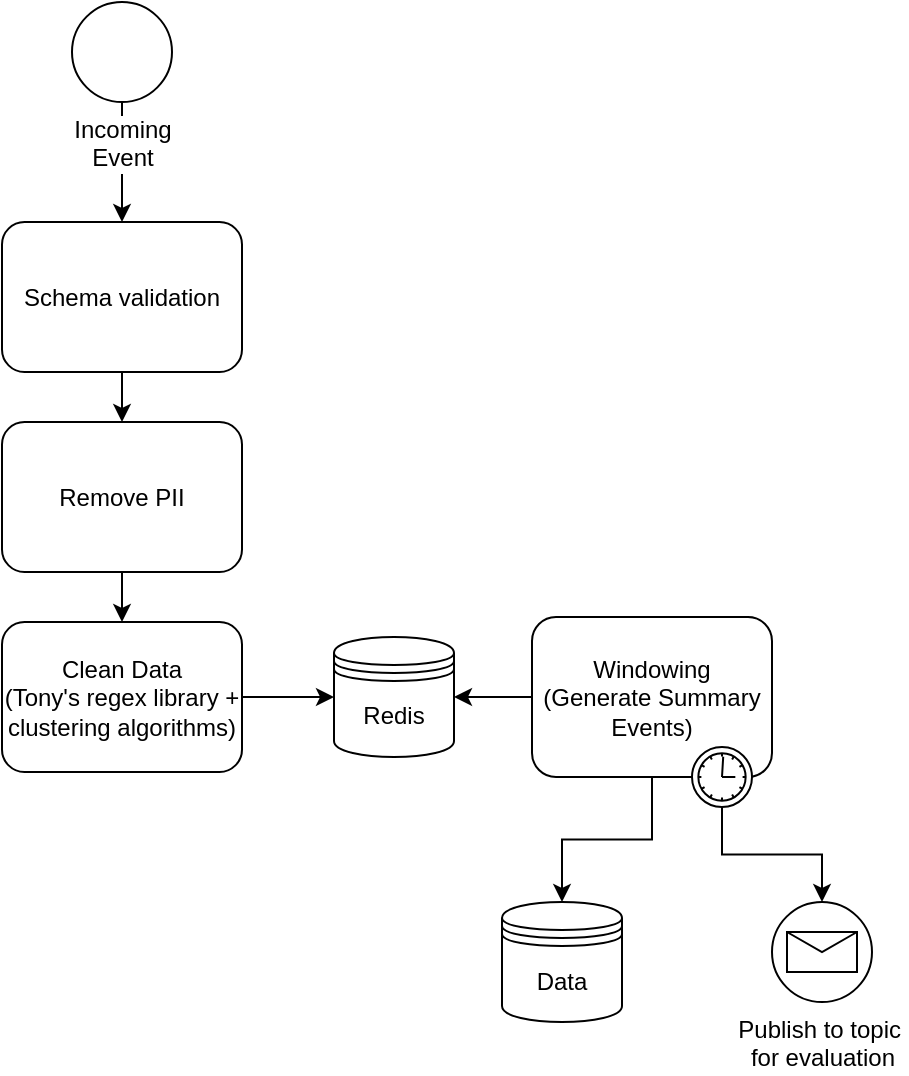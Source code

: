 <mxfile version="12.8.5" type="github">
  <diagram id="MGW3t9JJ5tdjA3pF_L8j" name="Page-1">
    <mxGraphModel dx="821" dy="579" grid="1" gridSize="10" guides="1" tooltips="1" connect="1" arrows="1" fold="1" page="1" pageScale="1" pageWidth="850" pageHeight="1100" math="0" shadow="0">
      <root>
        <mxCell id="0" />
        <mxCell id="1" parent="0" />
        <mxCell id="W9ueboVdgsatp0wUjmkJ-10" style="edgeStyle=orthogonalEdgeStyle;rounded=0;orthogonalLoop=1;jettySize=auto;html=1;exitX=0.5;exitY=1;exitDx=0;exitDy=0;entryX=0.5;entryY=0;entryDx=0;entryDy=0;" edge="1" parent="1" source="73GPmBuRIytCr_D19QKe-1" target="W9ueboVdgsatp0wUjmkJ-2">
          <mxGeometry relative="1" as="geometry" />
        </mxCell>
        <mxCell id="73GPmBuRIytCr_D19QKe-1" value="Incoming&lt;br&gt;Event" style="shape=mxgraph.bpmn.shape;html=1;verticalLabelPosition=bottom;labelBackgroundColor=#ffffff;verticalAlign=top;align=center;perimeter=ellipsePerimeter;outlineConnect=0;outline=standard;symbol=general;" parent="1" vertex="1">
          <mxGeometry x="210" y="30" width="50" height="50" as="geometry" />
        </mxCell>
        <mxCell id="W9ueboVdgsatp0wUjmkJ-12" style="edgeStyle=orthogonalEdgeStyle;rounded=0;orthogonalLoop=1;jettySize=auto;html=1;exitX=0.5;exitY=1;exitDx=0;exitDy=0;entryX=0.5;entryY=0;entryDx=0;entryDy=0;" edge="1" parent="1" source="W9ueboVdgsatp0wUjmkJ-1" target="W9ueboVdgsatp0wUjmkJ-5">
          <mxGeometry relative="1" as="geometry" />
        </mxCell>
        <mxCell id="W9ueboVdgsatp0wUjmkJ-1" value="Remove PII" style="shape=ext;rounded=1;html=1;whiteSpace=wrap;" vertex="1" parent="1">
          <mxGeometry x="175" y="240" width="120" height="75" as="geometry" />
        </mxCell>
        <mxCell id="W9ueboVdgsatp0wUjmkJ-11" value="" style="edgeStyle=orthogonalEdgeStyle;rounded=0;orthogonalLoop=1;jettySize=auto;html=1;" edge="1" parent="1" source="W9ueboVdgsatp0wUjmkJ-2" target="W9ueboVdgsatp0wUjmkJ-1">
          <mxGeometry relative="1" as="geometry" />
        </mxCell>
        <mxCell id="W9ueboVdgsatp0wUjmkJ-2" value="Schema validation" style="shape=ext;rounded=1;html=1;whiteSpace=wrap;" vertex="1" parent="1">
          <mxGeometry x="175" y="140" width="120" height="75" as="geometry" />
        </mxCell>
        <mxCell id="W9ueboVdgsatp0wUjmkJ-8" style="edgeStyle=orthogonalEdgeStyle;rounded=0;orthogonalLoop=1;jettySize=auto;html=1;exitX=0;exitY=0.5;exitDx=0;exitDy=0;entryX=1;entryY=0.5;entryDx=0;entryDy=0;" edge="1" parent="1" source="W9ueboVdgsatp0wUjmkJ-3" target="W9ueboVdgsatp0wUjmkJ-6">
          <mxGeometry relative="1" as="geometry" />
        </mxCell>
        <mxCell id="W9ueboVdgsatp0wUjmkJ-13" style="edgeStyle=orthogonalEdgeStyle;rounded=0;orthogonalLoop=1;jettySize=auto;html=1;exitX=0.5;exitY=1;exitDx=0;exitDy=0;entryX=0.5;entryY=0;entryDx=0;entryDy=0;" edge="1" parent="1" source="W9ueboVdgsatp0wUjmkJ-3" target="W9ueboVdgsatp0wUjmkJ-9">
          <mxGeometry relative="1" as="geometry" />
        </mxCell>
        <mxCell id="W9ueboVdgsatp0wUjmkJ-3" value="Windowing&lt;br&gt;(Generate Summary Events)" style="html=1;whiteSpace=wrap;rounded=1;dropTarget=0;" vertex="1" parent="1">
          <mxGeometry x="440" y="337.5" width="120" height="80" as="geometry" />
        </mxCell>
        <mxCell id="W9ueboVdgsatp0wUjmkJ-4" value="" style="shape=mxgraph.bpmn.timer_start;perimeter=ellipsePerimeter;html=1;verticalLabelPosition=bottom;labelBackgroundColor=#ffffff;verticalAlign=top;outlineConnect=0;" vertex="1" parent="W9ueboVdgsatp0wUjmkJ-3">
          <mxGeometry x="1" y="1" width="30" height="30" relative="1" as="geometry">
            <mxPoint x="-40" y="-15" as="offset" />
          </mxGeometry>
        </mxCell>
        <mxCell id="W9ueboVdgsatp0wUjmkJ-15" style="edgeStyle=orthogonalEdgeStyle;rounded=0;orthogonalLoop=1;jettySize=auto;html=1;exitX=0.5;exitY=1;exitDx=0;exitDy=0;exitPerimeter=0;" edge="1" parent="W9ueboVdgsatp0wUjmkJ-3" source="W9ueboVdgsatp0wUjmkJ-4" target="W9ueboVdgsatp0wUjmkJ-14">
          <mxGeometry relative="1" as="geometry" />
        </mxCell>
        <mxCell id="W9ueboVdgsatp0wUjmkJ-7" style="edgeStyle=orthogonalEdgeStyle;rounded=0;orthogonalLoop=1;jettySize=auto;html=1;exitX=1;exitY=0.5;exitDx=0;exitDy=0;entryX=0;entryY=0.5;entryDx=0;entryDy=0;" edge="1" parent="1" source="W9ueboVdgsatp0wUjmkJ-5" target="W9ueboVdgsatp0wUjmkJ-6">
          <mxGeometry relative="1" as="geometry" />
        </mxCell>
        <mxCell id="W9ueboVdgsatp0wUjmkJ-5" value="Clean Data&lt;br&gt;(Tony&#39;s regex library + clustering algorithms)" style="shape=ext;rounded=1;html=1;whiteSpace=wrap;" vertex="1" parent="1">
          <mxGeometry x="175" y="340" width="120" height="75" as="geometry" />
        </mxCell>
        <mxCell id="W9ueboVdgsatp0wUjmkJ-6" value="Redis" style="shape=datastore;whiteSpace=wrap;html=1;" vertex="1" parent="1">
          <mxGeometry x="341" y="347.5" width="60" height="60" as="geometry" />
        </mxCell>
        <mxCell id="W9ueboVdgsatp0wUjmkJ-9" value="Data" style="shape=datastore;whiteSpace=wrap;html=1;" vertex="1" parent="1">
          <mxGeometry x="425" y="480" width="60" height="60" as="geometry" />
        </mxCell>
        <mxCell id="W9ueboVdgsatp0wUjmkJ-14" value="Publish to topic&amp;nbsp;&lt;br&gt;for evaluation" style="shape=mxgraph.bpmn.shape;html=1;verticalLabelPosition=bottom;labelBackgroundColor=#ffffff;verticalAlign=top;align=center;perimeter=ellipsePerimeter;outlineConnect=0;outline=standard;symbol=message;" vertex="1" parent="1">
          <mxGeometry x="560" y="480" width="50" height="50" as="geometry" />
        </mxCell>
      </root>
    </mxGraphModel>
  </diagram>
</mxfile>
